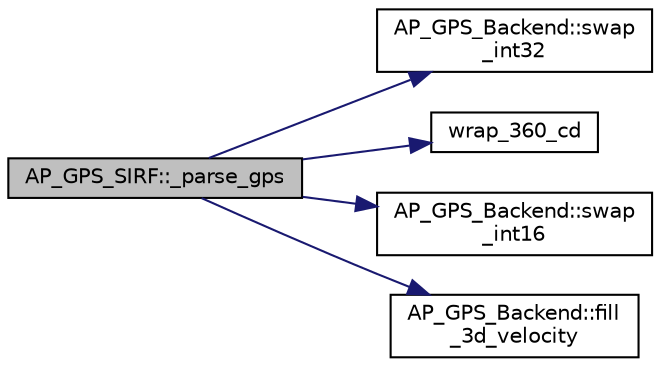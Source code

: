 digraph "AP_GPS_SIRF::_parse_gps"
{
 // INTERACTIVE_SVG=YES
  edge [fontname="Helvetica",fontsize="10",labelfontname="Helvetica",labelfontsize="10"];
  node [fontname="Helvetica",fontsize="10",shape=record];
  rankdir="LR";
  Node1 [label="AP_GPS_SIRF::_parse_gps",height=0.2,width=0.4,color="black", fillcolor="grey75", style="filled", fontcolor="black"];
  Node1 -> Node2 [color="midnightblue",fontsize="10",style="solid",fontname="Helvetica"];
  Node2 [label="AP_GPS_Backend::swap\l_int32",height=0.2,width=0.4,color="black", fillcolor="white", style="filled",URL="$classAP__GPS__Backend.html#a8e71e2e307aeb48d4d4aecaa64b00c20"];
  Node1 -> Node3 [color="midnightblue",fontsize="10",style="solid",fontname="Helvetica"];
  Node3 [label="wrap_360_cd",height=0.2,width=0.4,color="black", fillcolor="white", style="filled",URL="$AP__Math_8h.html#aec935e3ce7fb13099565b27693547d09"];
  Node1 -> Node4 [color="midnightblue",fontsize="10",style="solid",fontname="Helvetica"];
  Node4 [label="AP_GPS_Backend::swap\l_int16",height=0.2,width=0.4,color="black", fillcolor="white", style="filled",URL="$classAP__GPS__Backend.html#a61dba442002a3dc1b50269c23d70a9c8"];
  Node1 -> Node5 [color="midnightblue",fontsize="10",style="solid",fontname="Helvetica"];
  Node5 [label="AP_GPS_Backend::fill\l_3d_velocity",height=0.2,width=0.4,color="black", fillcolor="white", style="filled",URL="$classAP__GPS__Backend.html#a349cb407ea3c09c424ed77bcf72a488b"];
}
